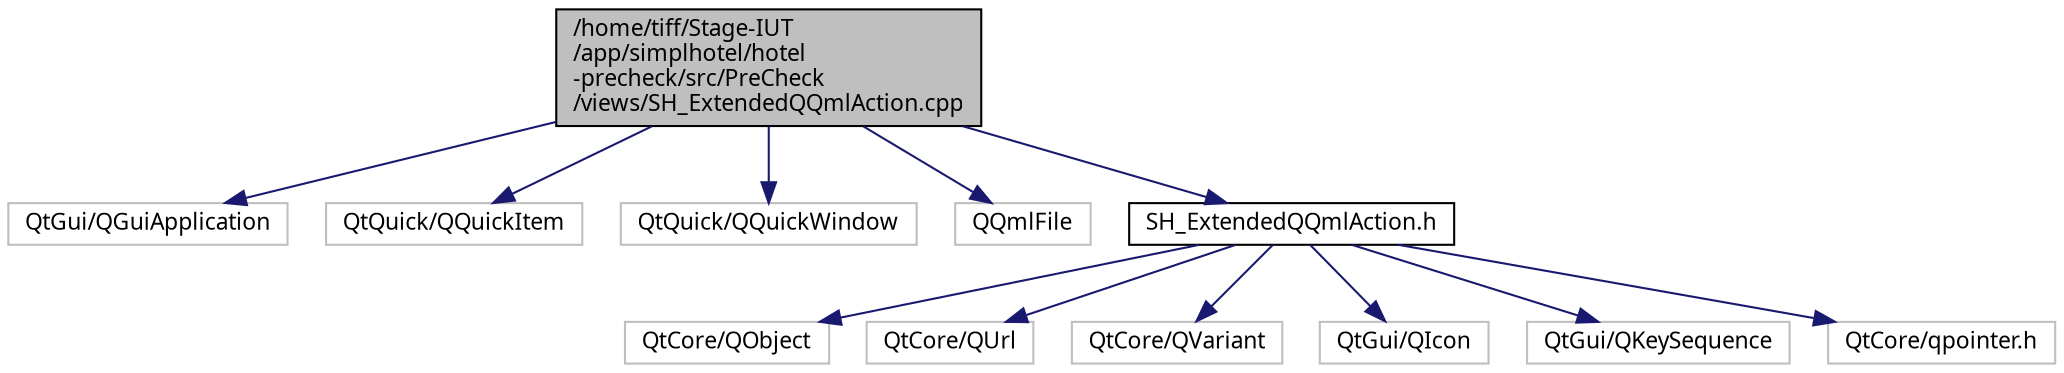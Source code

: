 digraph "/home/tiff/Stage-IUT/app/simplhotel/hotel-precheck/src/PreCheck/views/SH_ExtendedQQmlAction.cpp"
{
 // INTERACTIVE_SVG=YES
  bgcolor="transparent";
  edge [fontname="Verdana",fontsize="11",labelfontname="Verdana",labelfontsize="11"];
  node [fontname="Verdana",fontsize="11",shape=record];
  Node1 [label="/home/tiff/Stage-IUT\l/app/simplhotel/hotel\l-precheck/src/PreCheck\l/views/SH_ExtendedQQmlAction.cpp",height=0.2,width=0.4,color="black", fillcolor="grey75", style="filled" fontcolor="black"];
  Node1 -> Node2 [color="midnightblue",fontsize="11",style="solid",fontname="Verdana"];
  Node2 [label="QtGui/QGuiApplication",height=0.2,width=0.4,color="grey75"];
  Node1 -> Node3 [color="midnightblue",fontsize="11",style="solid",fontname="Verdana"];
  Node3 [label="QtQuick/QQuickItem",height=0.2,width=0.4,color="grey75"];
  Node1 -> Node4 [color="midnightblue",fontsize="11",style="solid",fontname="Verdana"];
  Node4 [label="QtQuick/QQuickWindow",height=0.2,width=0.4,color="grey75"];
  Node1 -> Node5 [color="midnightblue",fontsize="11",style="solid",fontname="Verdana"];
  Node5 [label="QQmlFile",height=0.2,width=0.4,color="grey75"];
  Node1 -> Node6 [color="midnightblue",fontsize="11",style="solid",fontname="Verdana"];
  Node6 [label="SH_ExtendedQQmlAction.h",height=0.2,width=0.4,color="black",URL="$SH__ExtendedQQmlAction_8h.html"];
  Node6 -> Node7 [color="midnightblue",fontsize="11",style="solid",fontname="Verdana"];
  Node7 [label="QtCore/QObject",height=0.2,width=0.4,color="grey75"];
  Node6 -> Node8 [color="midnightblue",fontsize="11",style="solid",fontname="Verdana"];
  Node8 [label="QtCore/QUrl",height=0.2,width=0.4,color="grey75"];
  Node6 -> Node9 [color="midnightblue",fontsize="11",style="solid",fontname="Verdana"];
  Node9 [label="QtCore/QVariant",height=0.2,width=0.4,color="grey75"];
  Node6 -> Node10 [color="midnightblue",fontsize="11",style="solid",fontname="Verdana"];
  Node10 [label="QtGui/QIcon",height=0.2,width=0.4,color="grey75"];
  Node6 -> Node11 [color="midnightblue",fontsize="11",style="solid",fontname="Verdana"];
  Node11 [label="QtGui/QKeySequence",height=0.2,width=0.4,color="grey75"];
  Node6 -> Node12 [color="midnightblue",fontsize="11",style="solid",fontname="Verdana"];
  Node12 [label="QtCore/qpointer.h",height=0.2,width=0.4,color="grey75"];
}
